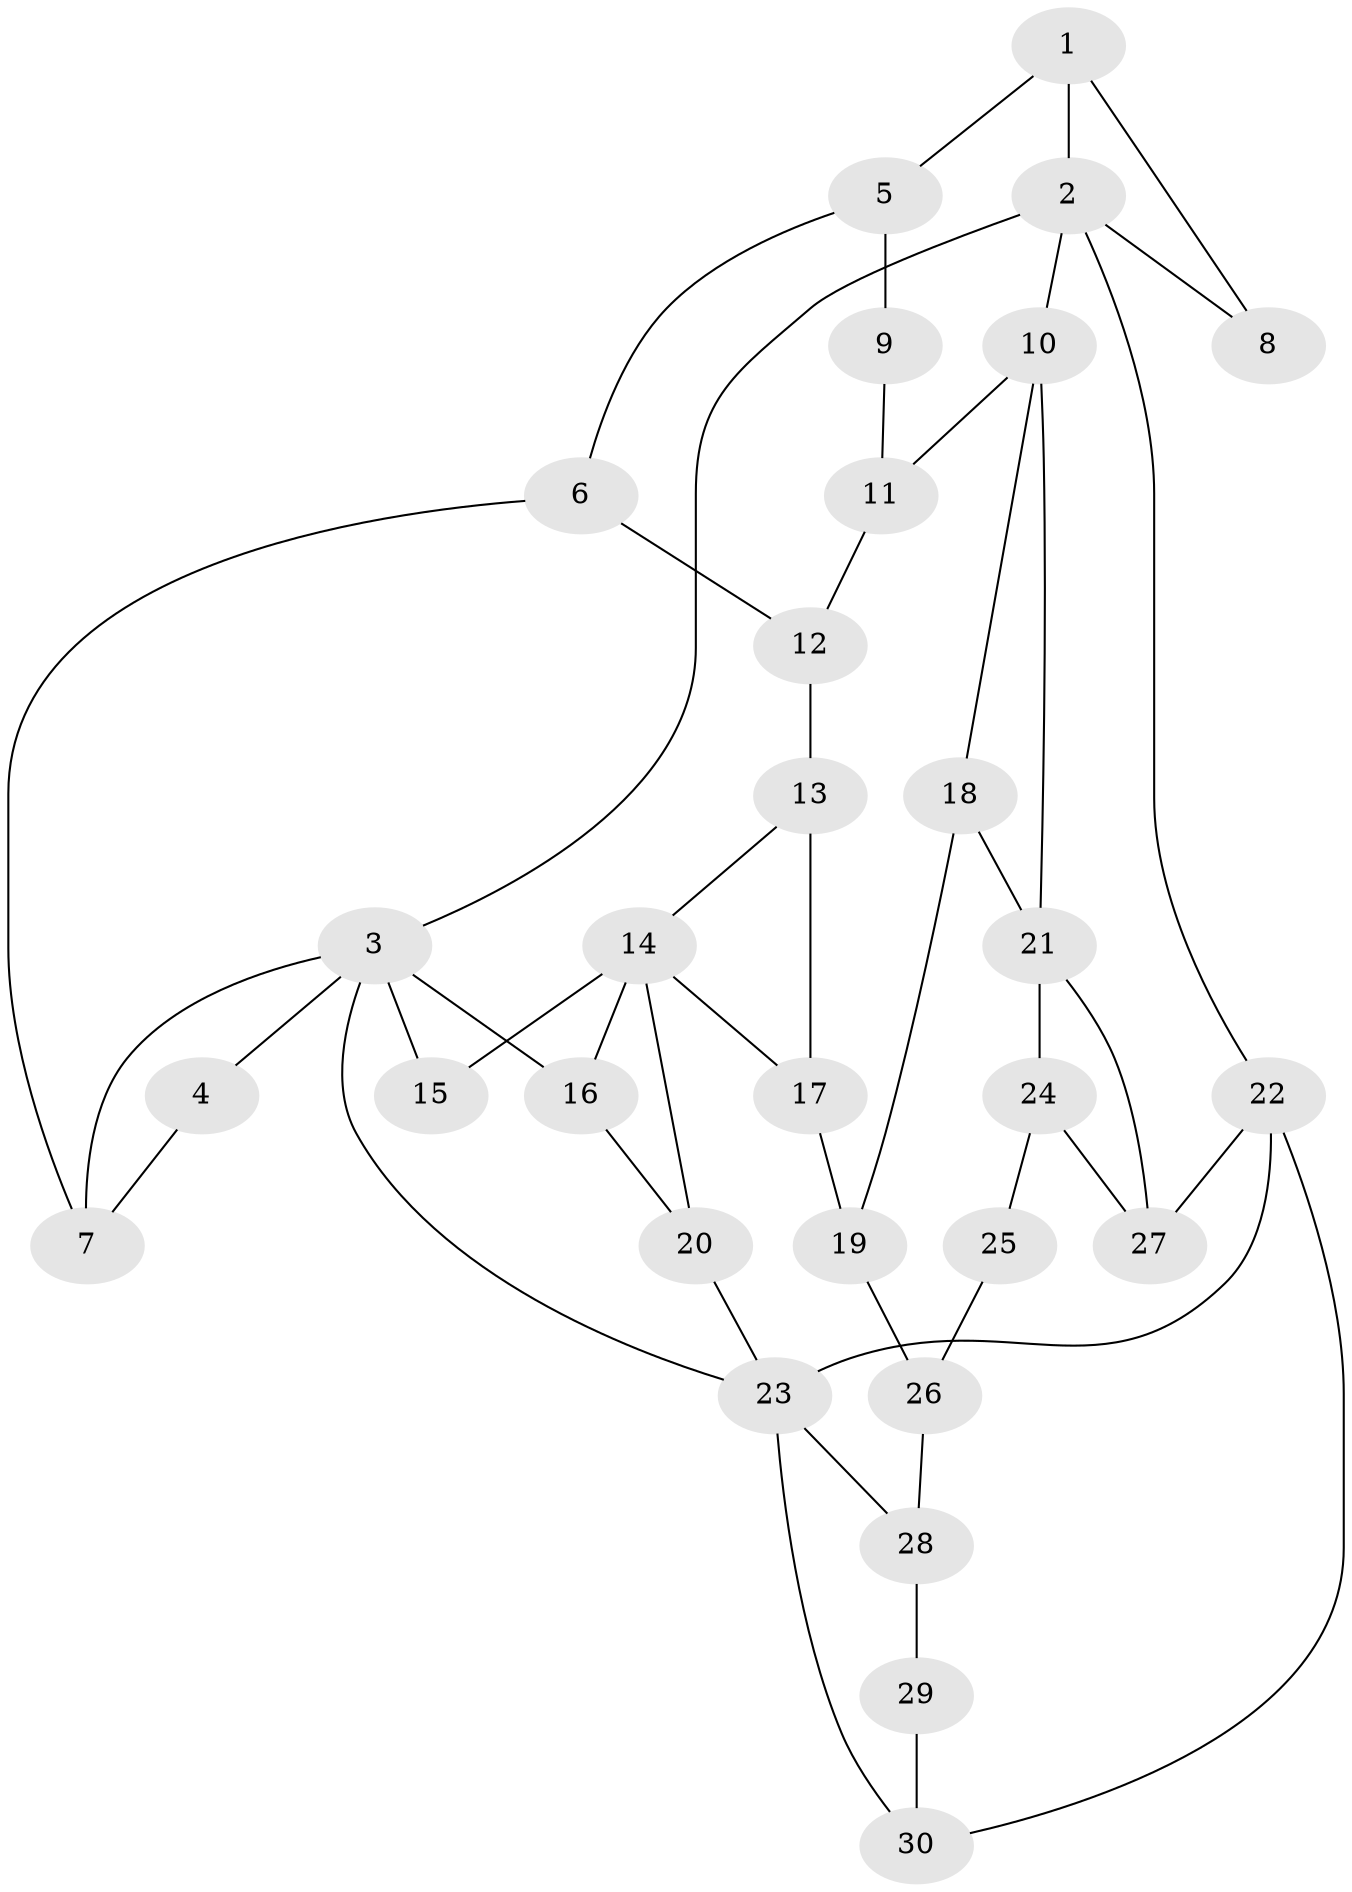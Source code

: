 // original degree distribution, {3: 0.05084745762711865, 4: 0.23728813559322035, 5: 0.4915254237288136, 6: 0.22033898305084745}
// Generated by graph-tools (version 1.1) at 2025/38/03/09/25 02:38:22]
// undirected, 30 vertices, 48 edges
graph export_dot {
graph [start="1"]
  node [color=gray90,style=filled];
  1;
  2;
  3;
  4;
  5;
  6;
  7;
  8;
  9;
  10;
  11;
  12;
  13;
  14;
  15;
  16;
  17;
  18;
  19;
  20;
  21;
  22;
  23;
  24;
  25;
  26;
  27;
  28;
  29;
  30;
  1 -- 2 [weight=1.0];
  1 -- 5 [weight=2.0];
  1 -- 8 [weight=2.0];
  2 -- 3 [weight=1.0];
  2 -- 8 [weight=1.0];
  2 -- 10 [weight=2.0];
  2 -- 22 [weight=2.0];
  3 -- 4 [weight=1.0];
  3 -- 7 [weight=1.0];
  3 -- 15 [weight=1.0];
  3 -- 16 [weight=1.0];
  3 -- 23 [weight=1.0];
  4 -- 7 [weight=1.0];
  5 -- 6 [weight=1.0];
  5 -- 9 [weight=2.0];
  6 -- 7 [weight=1.0];
  6 -- 12 [weight=1.0];
  9 -- 11 [weight=1.0];
  10 -- 11 [weight=1.0];
  10 -- 18 [weight=1.0];
  10 -- 21 [weight=1.0];
  11 -- 12 [weight=1.0];
  12 -- 13 [weight=1.0];
  13 -- 14 [weight=1.0];
  13 -- 17 [weight=1.0];
  14 -- 15 [weight=2.0];
  14 -- 16 [weight=1.0];
  14 -- 17 [weight=1.0];
  14 -- 20 [weight=1.0];
  16 -- 20 [weight=2.0];
  17 -- 19 [weight=1.0];
  18 -- 19 [weight=1.0];
  18 -- 21 [weight=1.0];
  19 -- 26 [weight=1.0];
  20 -- 23 [weight=2.0];
  21 -- 24 [weight=1.0];
  21 -- 27 [weight=1.0];
  22 -- 23 [weight=2.0];
  22 -- 27 [weight=1.0];
  22 -- 30 [weight=1.0];
  23 -- 28 [weight=1.0];
  23 -- 30 [weight=1.0];
  24 -- 25 [weight=1.0];
  24 -- 27 [weight=1.0];
  25 -- 26 [weight=1.0];
  26 -- 28 [weight=1.0];
  28 -- 29 [weight=1.0];
  29 -- 30 [weight=1.0];
}

